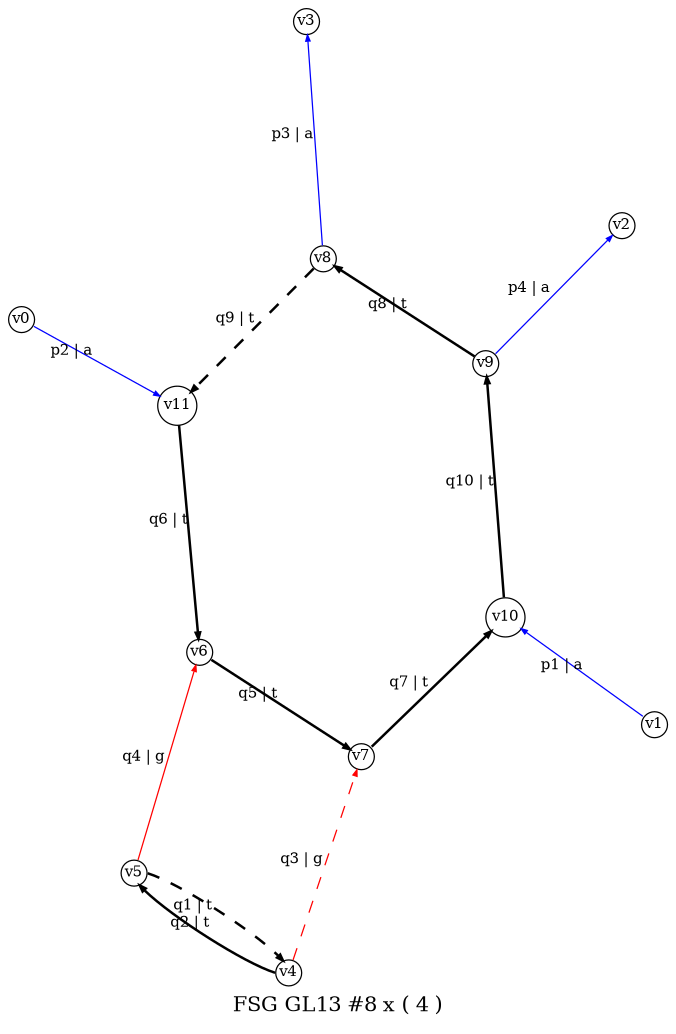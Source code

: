 digraph dot_7_0_GL13 {
label="FSG GL13 #8 x ( 4 )";
noverlap="scale"; layout="neato";
graph [ 
overall_factor="NumeratorDependentGrouping(13,1,AntiFermionSpinSumSign(1)*AutG(1)^-1*ExternalFermionOrderingSign(1)*NumeratorIndependentSymmetryGrouping(2))+NumeratorDependentGrouping(14,1,AntiFermionSpinSumSign(1)*AutG(1)^-1*ExternalFermionOrderingSign(1)*NumeratorIndependentSymmetryGrouping(2))",
overall_factor_evaluated="4",
fontsize=10,ratio=1.5
 ];
node [ fontsize=7,shape=circle,margin=0,height=0.01,penwidth=0.6 ];
edge [ fontsize=7,arrowsize=0.3,penwidth=0.6 ];
"v1" -> "v10" [label="p1 | a",color="blue",penwidth="0.6",style="solid"];
"v0" -> "v11" [label="p2 | a",color="blue",penwidth="0.6",style="solid"];
"v8" -> "v3" [label="p3 | a",color="blue",penwidth="0.6",style="solid"];
"v9" -> "v2" [label="p4 | a",color="blue",penwidth="0.6",style="solid"];
"v5" -> "v4" [label="q1 | t",color="black",penwidth="1.2",style="dashed"];
"v4" -> "v5" [label="q2 | t",color="black",penwidth="1.2",style="solid"];
"v4" -> "v7" [label="q3 | g",color="red",penwidth="0.6",style="dashed"];
"v5" -> "v6" [label="q4 | g",color="red",penwidth="0.6",style="solid"];
"v6" -> "v7" [label="q5 | t",color="black",penwidth="1.2",style="solid"];
"v11" -> "v6" [label="q6 | t",color="black",penwidth="1.2",style="solid"];
"v7" -> "v10" [label="q7 | t",color="black",penwidth="1.2",style="solid"];
"v9" -> "v8" [label="q8 | t",color="black",penwidth="1.2",style="solid"];
"v8" -> "v11" [label="q9 | t",color="black",penwidth="1.2",style="dashed"];
"v10" -> "v9" [label="q10 | t",color="black",penwidth="1.2",style="solid"];
}